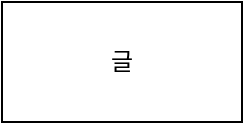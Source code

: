 <mxfile version="24.2.3" type="github">
  <diagram name="페이지-1" id="2g-1m6Etq5Nwfz-SF3EZ">
    <mxGraphModel dx="1434" dy="738" grid="1" gridSize="10" guides="1" tooltips="1" connect="1" arrows="1" fold="1" page="1" pageScale="1" pageWidth="827" pageHeight="1169" math="0" shadow="0">
      <root>
        <mxCell id="0" />
        <mxCell id="1" parent="0" />
        <mxCell id="oI7D0Q5UUzfGL70nE3t4-1" value="글" style="rounded=0;whiteSpace=wrap;html=1;" vertex="1" parent="1">
          <mxGeometry x="260" y="70" width="120" height="60" as="geometry" />
        </mxCell>
      </root>
    </mxGraphModel>
  </diagram>
</mxfile>
